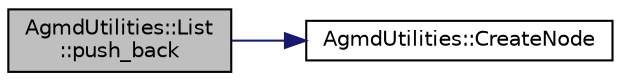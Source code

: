 digraph "AgmdUtilities::List::push_back"
{
  edge [fontname="Helvetica",fontsize="10",labelfontname="Helvetica",labelfontsize="10"];
  node [fontname="Helvetica",fontsize="10",shape=record];
  rankdir="LR";
  Node1 [label="AgmdUtilities::List\l::push_back",height=0.2,width=0.4,color="black", fillcolor="grey75", style="filled" fontcolor="black"];
  Node1 -> Node2 [color="midnightblue",fontsize="10",style="solid",fontname="Helvetica"];
  Node2 [label="AgmdUtilities::CreateNode",height=0.2,width=0.4,color="black", fillcolor="white", style="filled",URL="$namespace_agmd_utilities.html#ab6e7e1345c2f717abad3d9d63b283dfe"];
}
